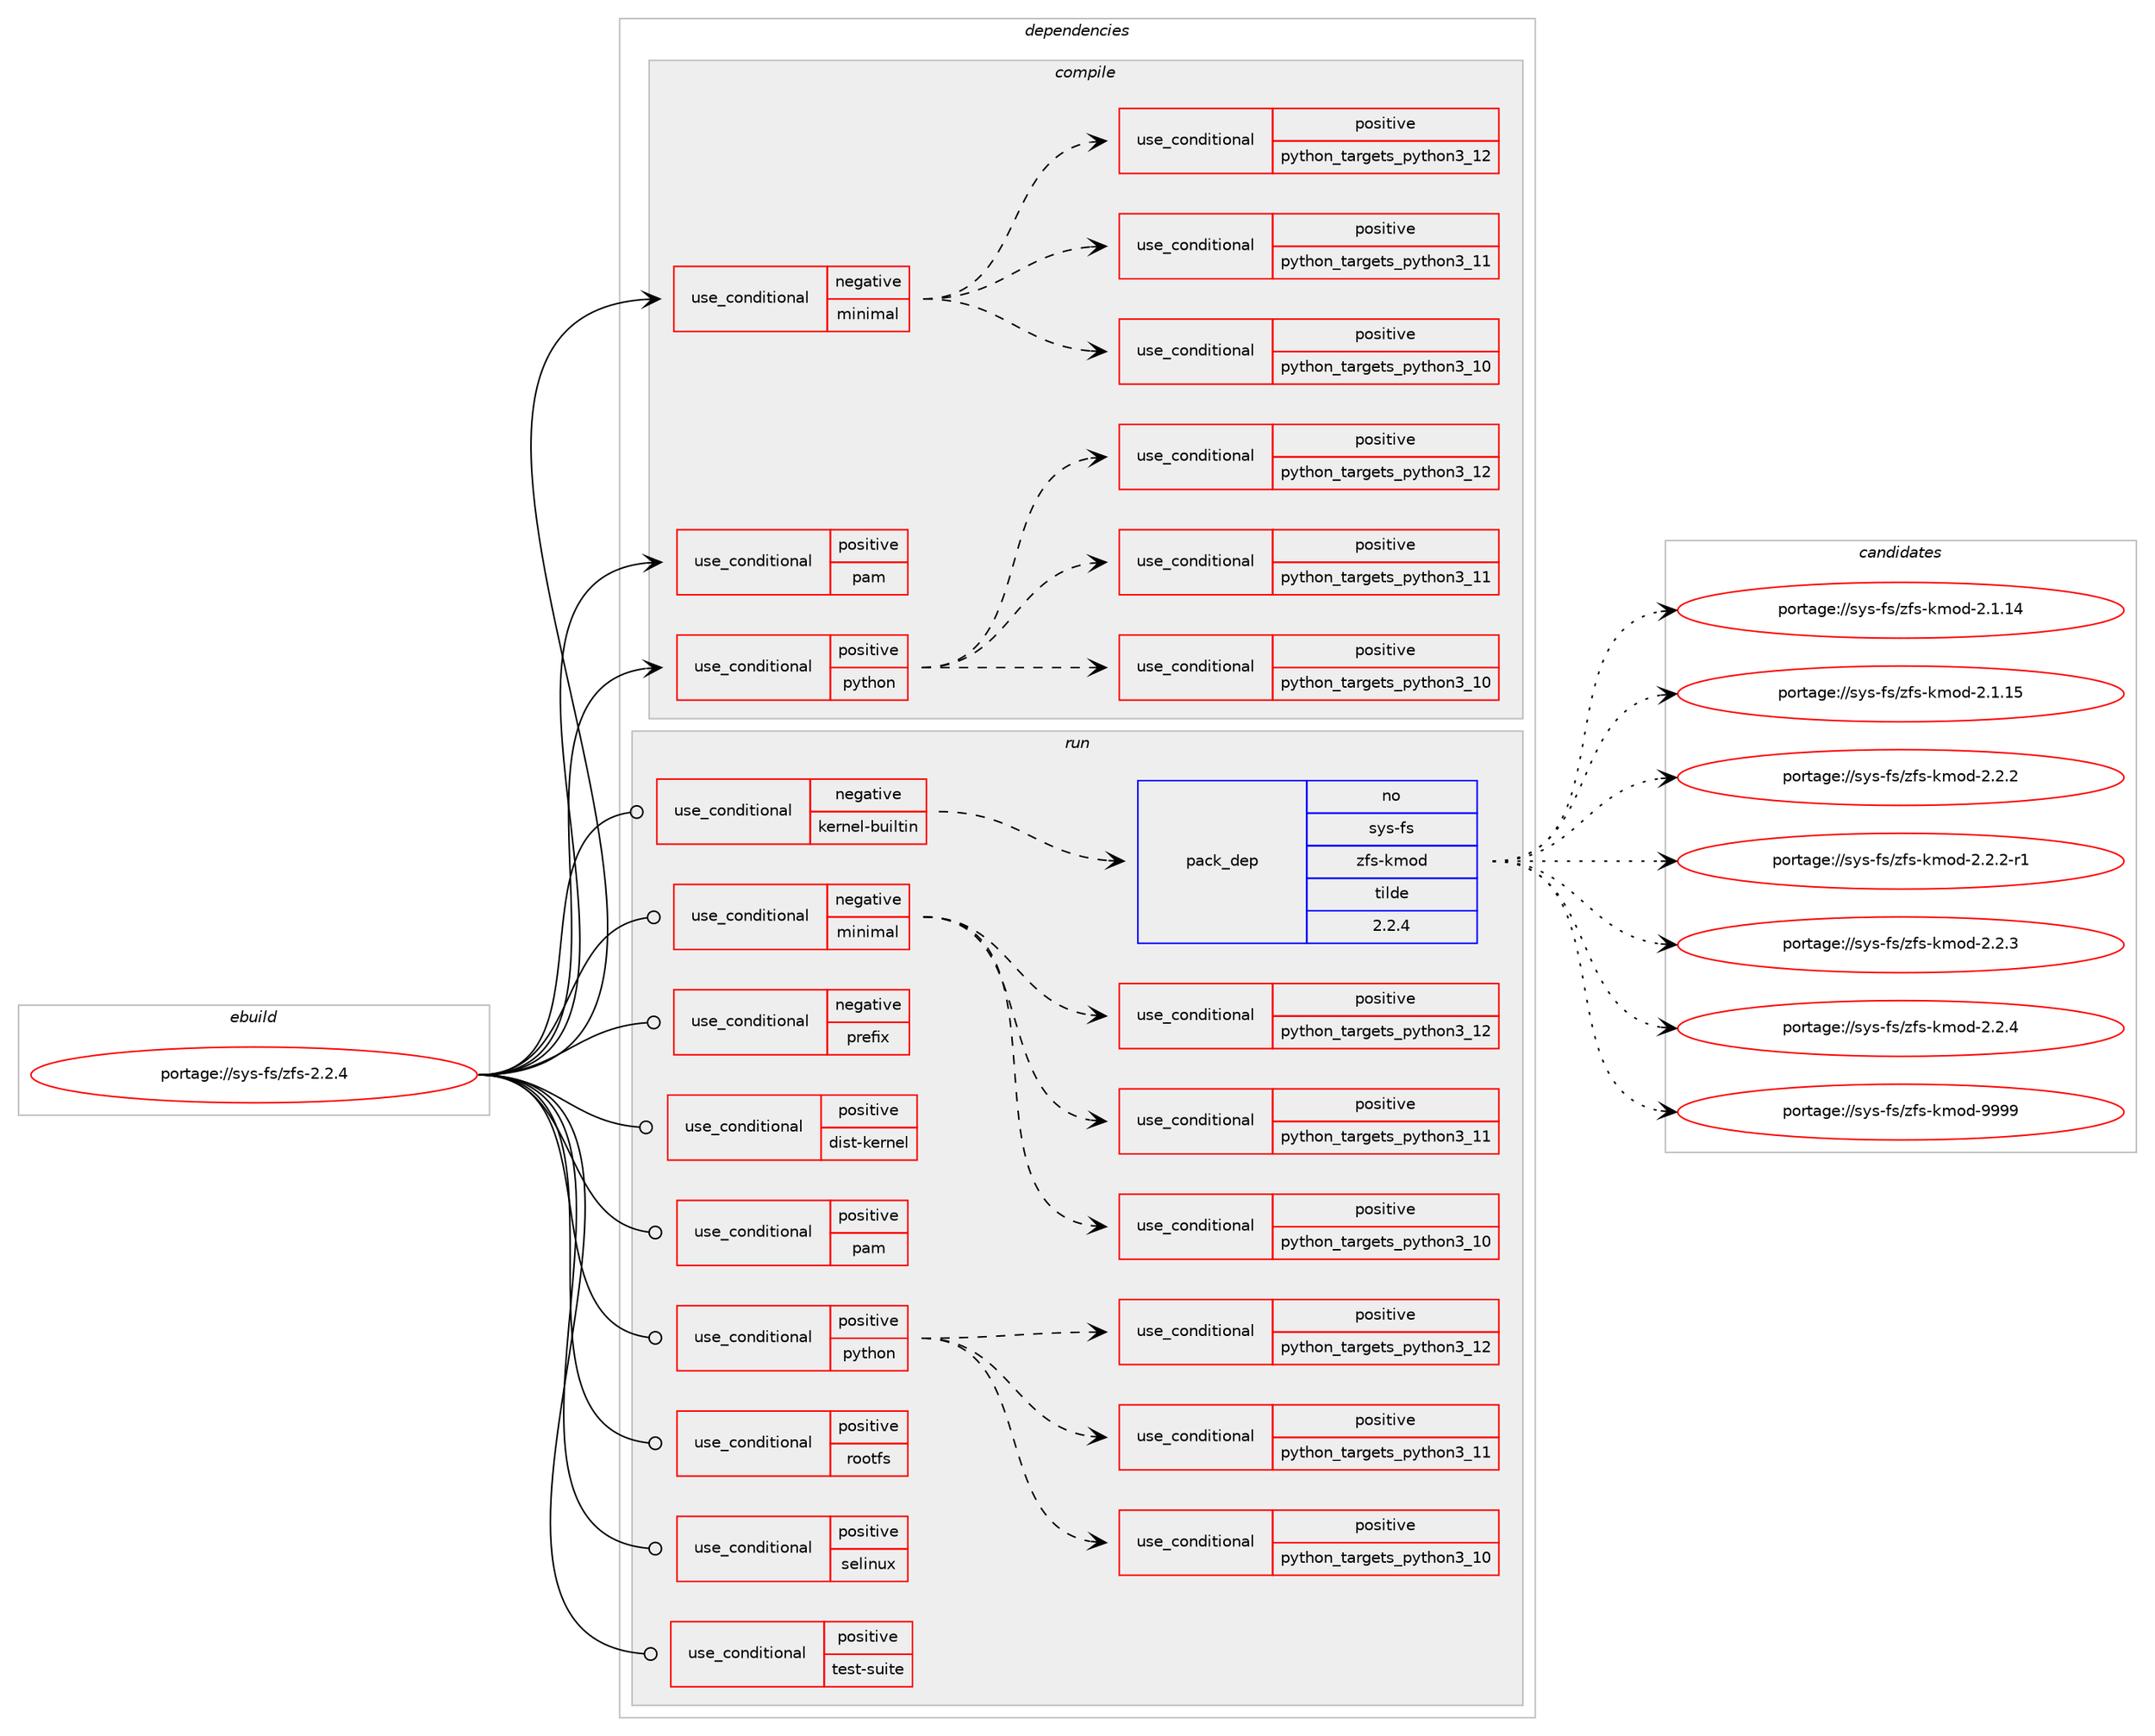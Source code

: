 digraph prolog {

# *************
# Graph options
# *************

newrank=true;
concentrate=true;
compound=true;
graph [rankdir=LR,fontname=Helvetica,fontsize=10,ranksep=1.5];#, ranksep=2.5, nodesep=0.2];
edge  [arrowhead=vee];
node  [fontname=Helvetica,fontsize=10];

# **********
# The ebuild
# **********

subgraph cluster_leftcol {
color=gray;
rank=same;
label=<<i>ebuild</i>>;
id [label="portage://sys-fs/zfs-2.2.4", color=red, width=4, href="../sys-fs/zfs-2.2.4.svg"];
}

# ****************
# The dependencies
# ****************

subgraph cluster_midcol {
color=gray;
label=<<i>dependencies</i>>;
subgraph cluster_compile {
fillcolor="#eeeeee";
style=filled;
label=<<i>compile</i>>;
subgraph cond113860 {
dependency219553 [label=<<TABLE BORDER="0" CELLBORDER="1" CELLSPACING="0" CELLPADDING="4"><TR><TD ROWSPAN="3" CELLPADDING="10">use_conditional</TD></TR><TR><TD>negative</TD></TR><TR><TD>minimal</TD></TR></TABLE>>, shape=none, color=red];
subgraph cond113861 {
dependency219554 [label=<<TABLE BORDER="0" CELLBORDER="1" CELLSPACING="0" CELLPADDING="4"><TR><TD ROWSPAN="3" CELLPADDING="10">use_conditional</TD></TR><TR><TD>positive</TD></TR><TR><TD>python_targets_python3_10</TD></TR></TABLE>>, shape=none, color=red];
# *** BEGIN UNKNOWN DEPENDENCY TYPE (TODO) ***
# dependency219554 -> package_dependency(portage://sys-fs/zfs-2.2.4,install,no,dev-lang,python,none,[,,],[slot(3.10)],[])
# *** END UNKNOWN DEPENDENCY TYPE (TODO) ***

}
dependency219553:e -> dependency219554:w [weight=20,style="dashed",arrowhead="vee"];
subgraph cond113862 {
dependency219555 [label=<<TABLE BORDER="0" CELLBORDER="1" CELLSPACING="0" CELLPADDING="4"><TR><TD ROWSPAN="3" CELLPADDING="10">use_conditional</TD></TR><TR><TD>positive</TD></TR><TR><TD>python_targets_python3_11</TD></TR></TABLE>>, shape=none, color=red];
# *** BEGIN UNKNOWN DEPENDENCY TYPE (TODO) ***
# dependency219555 -> package_dependency(portage://sys-fs/zfs-2.2.4,install,no,dev-lang,python,none,[,,],[slot(3.11)],[])
# *** END UNKNOWN DEPENDENCY TYPE (TODO) ***

}
dependency219553:e -> dependency219555:w [weight=20,style="dashed",arrowhead="vee"];
subgraph cond113863 {
dependency219556 [label=<<TABLE BORDER="0" CELLBORDER="1" CELLSPACING="0" CELLPADDING="4"><TR><TD ROWSPAN="3" CELLPADDING="10">use_conditional</TD></TR><TR><TD>positive</TD></TR><TR><TD>python_targets_python3_12</TD></TR></TABLE>>, shape=none, color=red];
# *** BEGIN UNKNOWN DEPENDENCY TYPE (TODO) ***
# dependency219556 -> package_dependency(portage://sys-fs/zfs-2.2.4,install,no,dev-lang,python,none,[,,],[slot(3.12)],[])
# *** END UNKNOWN DEPENDENCY TYPE (TODO) ***

}
dependency219553:e -> dependency219556:w [weight=20,style="dashed",arrowhead="vee"];
}
id:e -> dependency219553:w [weight=20,style="solid",arrowhead="vee"];
subgraph cond113864 {
dependency219557 [label=<<TABLE BORDER="0" CELLBORDER="1" CELLSPACING="0" CELLPADDING="4"><TR><TD ROWSPAN="3" CELLPADDING="10">use_conditional</TD></TR><TR><TD>positive</TD></TR><TR><TD>pam</TD></TR></TABLE>>, shape=none, color=red];
# *** BEGIN UNKNOWN DEPENDENCY TYPE (TODO) ***
# dependency219557 -> package_dependency(portage://sys-fs/zfs-2.2.4,install,no,sys-libs,pam,none,[,,],[],[])
# *** END UNKNOWN DEPENDENCY TYPE (TODO) ***

}
id:e -> dependency219557:w [weight=20,style="solid",arrowhead="vee"];
subgraph cond113865 {
dependency219558 [label=<<TABLE BORDER="0" CELLBORDER="1" CELLSPACING="0" CELLPADDING="4"><TR><TD ROWSPAN="3" CELLPADDING="10">use_conditional</TD></TR><TR><TD>positive</TD></TR><TR><TD>python</TD></TR></TABLE>>, shape=none, color=red];
subgraph cond113866 {
dependency219559 [label=<<TABLE BORDER="0" CELLBORDER="1" CELLSPACING="0" CELLPADDING="4"><TR><TD ROWSPAN="3" CELLPADDING="10">use_conditional</TD></TR><TR><TD>positive</TD></TR><TR><TD>python_targets_python3_10</TD></TR></TABLE>>, shape=none, color=red];
# *** BEGIN UNKNOWN DEPENDENCY TYPE (TODO) ***
# dependency219559 -> package_dependency(portage://sys-fs/zfs-2.2.4,install,no,dev-python,cffi,none,[,,],[],[use(optenable(python_targets_python3_10),negative),use(optenable(python_targets_python3_11),negative),use(optenable(python_targets_python3_12),negative)])
# *** END UNKNOWN DEPENDENCY TYPE (TODO) ***

}
dependency219558:e -> dependency219559:w [weight=20,style="dashed",arrowhead="vee"];
subgraph cond113867 {
dependency219560 [label=<<TABLE BORDER="0" CELLBORDER="1" CELLSPACING="0" CELLPADDING="4"><TR><TD ROWSPAN="3" CELLPADDING="10">use_conditional</TD></TR><TR><TD>positive</TD></TR><TR><TD>python_targets_python3_11</TD></TR></TABLE>>, shape=none, color=red];
# *** BEGIN UNKNOWN DEPENDENCY TYPE (TODO) ***
# dependency219560 -> package_dependency(portage://sys-fs/zfs-2.2.4,install,no,dev-python,cffi,none,[,,],[],[use(optenable(python_targets_python3_10),negative),use(optenable(python_targets_python3_11),negative),use(optenable(python_targets_python3_12),negative)])
# *** END UNKNOWN DEPENDENCY TYPE (TODO) ***

}
dependency219558:e -> dependency219560:w [weight=20,style="dashed",arrowhead="vee"];
subgraph cond113868 {
dependency219561 [label=<<TABLE BORDER="0" CELLBORDER="1" CELLSPACING="0" CELLPADDING="4"><TR><TD ROWSPAN="3" CELLPADDING="10">use_conditional</TD></TR><TR><TD>positive</TD></TR><TR><TD>python_targets_python3_12</TD></TR></TABLE>>, shape=none, color=red];
# *** BEGIN UNKNOWN DEPENDENCY TYPE (TODO) ***
# dependency219561 -> package_dependency(portage://sys-fs/zfs-2.2.4,install,no,dev-python,cffi,none,[,,],[],[use(optenable(python_targets_python3_10),negative),use(optenable(python_targets_python3_11),negative),use(optenable(python_targets_python3_12),negative)])
# *** END UNKNOWN DEPENDENCY TYPE (TODO) ***

}
dependency219558:e -> dependency219561:w [weight=20,style="dashed",arrowhead="vee"];
}
id:e -> dependency219558:w [weight=20,style="solid",arrowhead="vee"];
# *** BEGIN UNKNOWN DEPENDENCY TYPE (TODO) ***
# id -> package_dependency(portage://sys-fs/zfs-2.2.4,install,no,dev-libs,openssl,none,[,,],any_same_slot,[])
# *** END UNKNOWN DEPENDENCY TYPE (TODO) ***

# *** BEGIN UNKNOWN DEPENDENCY TYPE (TODO) ***
# id -> package_dependency(portage://sys-fs/zfs-2.2.4,install,no,net-libs,libtirpc,none,[,,],any_same_slot,[])
# *** END UNKNOWN DEPENDENCY TYPE (TODO) ***

# *** BEGIN UNKNOWN DEPENDENCY TYPE (TODO) ***
# id -> package_dependency(portage://sys-fs/zfs-2.2.4,install,no,sys-apps,util-linux,none,[,,],[],[])
# *** END UNKNOWN DEPENDENCY TYPE (TODO) ***

# *** BEGIN UNKNOWN DEPENDENCY TYPE (TODO) ***
# id -> package_dependency(portage://sys-fs/zfs-2.2.4,install,no,sys-libs,zlib,none,[,,],[],[])
# *** END UNKNOWN DEPENDENCY TYPE (TODO) ***

# *** BEGIN UNKNOWN DEPENDENCY TYPE (TODO) ***
# id -> package_dependency(portage://sys-fs/zfs-2.2.4,install,no,virtual,libudev,none,[,,],any_same_slot,[])
# *** END UNKNOWN DEPENDENCY TYPE (TODO) ***

}
subgraph cluster_compileandrun {
fillcolor="#eeeeee";
style=filled;
label=<<i>compile and run</i>>;
}
subgraph cluster_run {
fillcolor="#eeeeee";
style=filled;
label=<<i>run</i>>;
subgraph cond113869 {
dependency219562 [label=<<TABLE BORDER="0" CELLBORDER="1" CELLSPACING="0" CELLPADDING="4"><TR><TD ROWSPAN="3" CELLPADDING="10">use_conditional</TD></TR><TR><TD>negative</TD></TR><TR><TD>kernel-builtin</TD></TR></TABLE>>, shape=none, color=red];
subgraph pack102793 {
dependency219563 [label=<<TABLE BORDER="0" CELLBORDER="1" CELLSPACING="0" CELLPADDING="4" WIDTH="220"><TR><TD ROWSPAN="6" CELLPADDING="30">pack_dep</TD></TR><TR><TD WIDTH="110">no</TD></TR><TR><TD>sys-fs</TD></TR><TR><TD>zfs-kmod</TD></TR><TR><TD>tilde</TD></TR><TR><TD>2.2.4</TD></TR></TABLE>>, shape=none, color=blue];
}
dependency219562:e -> dependency219563:w [weight=20,style="dashed",arrowhead="vee"];
}
id:e -> dependency219562:w [weight=20,style="solid",arrowhead="odot"];
subgraph cond113870 {
dependency219564 [label=<<TABLE BORDER="0" CELLBORDER="1" CELLSPACING="0" CELLPADDING="4"><TR><TD ROWSPAN="3" CELLPADDING="10">use_conditional</TD></TR><TR><TD>negative</TD></TR><TR><TD>minimal</TD></TR></TABLE>>, shape=none, color=red];
subgraph cond113871 {
dependency219565 [label=<<TABLE BORDER="0" CELLBORDER="1" CELLSPACING="0" CELLPADDING="4"><TR><TD ROWSPAN="3" CELLPADDING="10">use_conditional</TD></TR><TR><TD>positive</TD></TR><TR><TD>python_targets_python3_10</TD></TR></TABLE>>, shape=none, color=red];
# *** BEGIN UNKNOWN DEPENDENCY TYPE (TODO) ***
# dependency219565 -> package_dependency(portage://sys-fs/zfs-2.2.4,run,no,dev-lang,python,none,[,,],[slot(3.10)],[])
# *** END UNKNOWN DEPENDENCY TYPE (TODO) ***

}
dependency219564:e -> dependency219565:w [weight=20,style="dashed",arrowhead="vee"];
subgraph cond113872 {
dependency219566 [label=<<TABLE BORDER="0" CELLBORDER="1" CELLSPACING="0" CELLPADDING="4"><TR><TD ROWSPAN="3" CELLPADDING="10">use_conditional</TD></TR><TR><TD>positive</TD></TR><TR><TD>python_targets_python3_11</TD></TR></TABLE>>, shape=none, color=red];
# *** BEGIN UNKNOWN DEPENDENCY TYPE (TODO) ***
# dependency219566 -> package_dependency(portage://sys-fs/zfs-2.2.4,run,no,dev-lang,python,none,[,,],[slot(3.11)],[])
# *** END UNKNOWN DEPENDENCY TYPE (TODO) ***

}
dependency219564:e -> dependency219566:w [weight=20,style="dashed",arrowhead="vee"];
subgraph cond113873 {
dependency219567 [label=<<TABLE BORDER="0" CELLBORDER="1" CELLSPACING="0" CELLPADDING="4"><TR><TD ROWSPAN="3" CELLPADDING="10">use_conditional</TD></TR><TR><TD>positive</TD></TR><TR><TD>python_targets_python3_12</TD></TR></TABLE>>, shape=none, color=red];
# *** BEGIN UNKNOWN DEPENDENCY TYPE (TODO) ***
# dependency219567 -> package_dependency(portage://sys-fs/zfs-2.2.4,run,no,dev-lang,python,none,[,,],[slot(3.12)],[])
# *** END UNKNOWN DEPENDENCY TYPE (TODO) ***

}
dependency219564:e -> dependency219567:w [weight=20,style="dashed",arrowhead="vee"];
}
id:e -> dependency219564:w [weight=20,style="solid",arrowhead="odot"];
subgraph cond113874 {
dependency219568 [label=<<TABLE BORDER="0" CELLBORDER="1" CELLSPACING="0" CELLPADDING="4"><TR><TD ROWSPAN="3" CELLPADDING="10">use_conditional</TD></TR><TR><TD>negative</TD></TR><TR><TD>prefix</TD></TR></TABLE>>, shape=none, color=red];
# *** BEGIN UNKNOWN DEPENDENCY TYPE (TODO) ***
# dependency219568 -> package_dependency(portage://sys-fs/zfs-2.2.4,run,no,virtual,udev,none,[,,],[],[])
# *** END UNKNOWN DEPENDENCY TYPE (TODO) ***

}
id:e -> dependency219568:w [weight=20,style="solid",arrowhead="odot"];
subgraph cond113875 {
dependency219569 [label=<<TABLE BORDER="0" CELLBORDER="1" CELLSPACING="0" CELLPADDING="4"><TR><TD ROWSPAN="3" CELLPADDING="10">use_conditional</TD></TR><TR><TD>positive</TD></TR><TR><TD>dist-kernel</TD></TR></TABLE>>, shape=none, color=red];
# *** BEGIN UNKNOWN DEPENDENCY TYPE (TODO) ***
# dependency219569 -> package_dependency(portage://sys-fs/zfs-2.2.4,run,no,virtual,dist-kernel,none,[,,],any_same_slot,[])
# *** END UNKNOWN DEPENDENCY TYPE (TODO) ***

}
id:e -> dependency219569:w [weight=20,style="solid",arrowhead="odot"];
subgraph cond113876 {
dependency219570 [label=<<TABLE BORDER="0" CELLBORDER="1" CELLSPACING="0" CELLPADDING="4"><TR><TD ROWSPAN="3" CELLPADDING="10">use_conditional</TD></TR><TR><TD>positive</TD></TR><TR><TD>pam</TD></TR></TABLE>>, shape=none, color=red];
# *** BEGIN UNKNOWN DEPENDENCY TYPE (TODO) ***
# dependency219570 -> package_dependency(portage://sys-fs/zfs-2.2.4,run,no,sys-libs,pam,none,[,,],[],[])
# *** END UNKNOWN DEPENDENCY TYPE (TODO) ***

}
id:e -> dependency219570:w [weight=20,style="solid",arrowhead="odot"];
subgraph cond113877 {
dependency219571 [label=<<TABLE BORDER="0" CELLBORDER="1" CELLSPACING="0" CELLPADDING="4"><TR><TD ROWSPAN="3" CELLPADDING="10">use_conditional</TD></TR><TR><TD>positive</TD></TR><TR><TD>python</TD></TR></TABLE>>, shape=none, color=red];
subgraph cond113878 {
dependency219572 [label=<<TABLE BORDER="0" CELLBORDER="1" CELLSPACING="0" CELLPADDING="4"><TR><TD ROWSPAN="3" CELLPADDING="10">use_conditional</TD></TR><TR><TD>positive</TD></TR><TR><TD>python_targets_python3_10</TD></TR></TABLE>>, shape=none, color=red];
# *** BEGIN UNKNOWN DEPENDENCY TYPE (TODO) ***
# dependency219572 -> package_dependency(portage://sys-fs/zfs-2.2.4,run,no,dev-python,cffi,none,[,,],[],[use(optenable(python_targets_python3_10),negative),use(optenable(python_targets_python3_11),negative),use(optenable(python_targets_python3_12),negative)])
# *** END UNKNOWN DEPENDENCY TYPE (TODO) ***

}
dependency219571:e -> dependency219572:w [weight=20,style="dashed",arrowhead="vee"];
subgraph cond113879 {
dependency219573 [label=<<TABLE BORDER="0" CELLBORDER="1" CELLSPACING="0" CELLPADDING="4"><TR><TD ROWSPAN="3" CELLPADDING="10">use_conditional</TD></TR><TR><TD>positive</TD></TR><TR><TD>python_targets_python3_11</TD></TR></TABLE>>, shape=none, color=red];
# *** BEGIN UNKNOWN DEPENDENCY TYPE (TODO) ***
# dependency219573 -> package_dependency(portage://sys-fs/zfs-2.2.4,run,no,dev-python,cffi,none,[,,],[],[use(optenable(python_targets_python3_10),negative),use(optenable(python_targets_python3_11),negative),use(optenable(python_targets_python3_12),negative)])
# *** END UNKNOWN DEPENDENCY TYPE (TODO) ***

}
dependency219571:e -> dependency219573:w [weight=20,style="dashed",arrowhead="vee"];
subgraph cond113880 {
dependency219574 [label=<<TABLE BORDER="0" CELLBORDER="1" CELLSPACING="0" CELLPADDING="4"><TR><TD ROWSPAN="3" CELLPADDING="10">use_conditional</TD></TR><TR><TD>positive</TD></TR><TR><TD>python_targets_python3_12</TD></TR></TABLE>>, shape=none, color=red];
# *** BEGIN UNKNOWN DEPENDENCY TYPE (TODO) ***
# dependency219574 -> package_dependency(portage://sys-fs/zfs-2.2.4,run,no,dev-python,cffi,none,[,,],[],[use(optenable(python_targets_python3_10),negative),use(optenable(python_targets_python3_11),negative),use(optenable(python_targets_python3_12),negative)])
# *** END UNKNOWN DEPENDENCY TYPE (TODO) ***

}
dependency219571:e -> dependency219574:w [weight=20,style="dashed",arrowhead="vee"];
}
id:e -> dependency219571:w [weight=20,style="solid",arrowhead="odot"];
subgraph cond113881 {
dependency219575 [label=<<TABLE BORDER="0" CELLBORDER="1" CELLSPACING="0" CELLPADDING="4"><TR><TD ROWSPAN="3" CELLPADDING="10">use_conditional</TD></TR><TR><TD>positive</TD></TR><TR><TD>rootfs</TD></TR></TABLE>>, shape=none, color=red];
# *** BEGIN UNKNOWN DEPENDENCY TYPE (TODO) ***
# dependency219575 -> package_dependency(portage://sys-fs/zfs-2.2.4,run,no,app-alternatives,cpio,none,[,,],[],[])
# *** END UNKNOWN DEPENDENCY TYPE (TODO) ***

# *** BEGIN UNKNOWN DEPENDENCY TYPE (TODO) ***
# dependency219575 -> package_dependency(portage://sys-fs/zfs-2.2.4,run,no,app-misc,pax-utils,none,[,,],[],[])
# *** END UNKNOWN DEPENDENCY TYPE (TODO) ***

}
id:e -> dependency219575:w [weight=20,style="solid",arrowhead="odot"];
subgraph cond113882 {
dependency219576 [label=<<TABLE BORDER="0" CELLBORDER="1" CELLSPACING="0" CELLPADDING="4"><TR><TD ROWSPAN="3" CELLPADDING="10">use_conditional</TD></TR><TR><TD>positive</TD></TR><TR><TD>selinux</TD></TR></TABLE>>, shape=none, color=red];
# *** BEGIN UNKNOWN DEPENDENCY TYPE (TODO) ***
# dependency219576 -> package_dependency(portage://sys-fs/zfs-2.2.4,run,no,sec-policy,selinux-zfs,none,[,,],[],[])
# *** END UNKNOWN DEPENDENCY TYPE (TODO) ***

}
id:e -> dependency219576:w [weight=20,style="solid",arrowhead="odot"];
subgraph cond113883 {
dependency219577 [label=<<TABLE BORDER="0" CELLBORDER="1" CELLSPACING="0" CELLPADDING="4"><TR><TD ROWSPAN="3" CELLPADDING="10">use_conditional</TD></TR><TR><TD>positive</TD></TR><TR><TD>test-suite</TD></TR></TABLE>>, shape=none, color=red];
# *** BEGIN UNKNOWN DEPENDENCY TYPE (TODO) ***
# dependency219577 -> package_dependency(portage://sys-fs/zfs-2.2.4,run,no,app-shells,ksh,none,[,,],[],[])
# *** END UNKNOWN DEPENDENCY TYPE (TODO) ***

# *** BEGIN UNKNOWN DEPENDENCY TYPE (TODO) ***
# dependency219577 -> package_dependency(portage://sys-fs/zfs-2.2.4,run,no,sys-apps,kmod,none,[,,],[],[use(enable(tools),none)])
# *** END UNKNOWN DEPENDENCY TYPE (TODO) ***

# *** BEGIN UNKNOWN DEPENDENCY TYPE (TODO) ***
# dependency219577 -> package_dependency(portage://sys-fs/zfs-2.2.4,run,no,sys-apps,util-linux,none,[,,],[],[])
# *** END UNKNOWN DEPENDENCY TYPE (TODO) ***

# *** BEGIN UNKNOWN DEPENDENCY TYPE (TODO) ***
# dependency219577 -> package_dependency(portage://sys-fs/zfs-2.2.4,run,no,app-alternatives,bc,none,[,,],[],[])
# *** END UNKNOWN DEPENDENCY TYPE (TODO) ***

# *** BEGIN UNKNOWN DEPENDENCY TYPE (TODO) ***
# dependency219577 -> package_dependency(portage://sys-fs/zfs-2.2.4,run,no,sys-block,parted,none,[,,],[],[])
# *** END UNKNOWN DEPENDENCY TYPE (TODO) ***

# *** BEGIN UNKNOWN DEPENDENCY TYPE (TODO) ***
# dependency219577 -> package_dependency(portage://sys-fs/zfs-2.2.4,run,no,sys-fs,lsscsi,none,[,,],[],[])
# *** END UNKNOWN DEPENDENCY TYPE (TODO) ***

# *** BEGIN UNKNOWN DEPENDENCY TYPE (TODO) ***
# dependency219577 -> package_dependency(portage://sys-fs/zfs-2.2.4,run,no,sys-fs,mdadm,none,[,,],[],[])
# *** END UNKNOWN DEPENDENCY TYPE (TODO) ***

# *** BEGIN UNKNOWN DEPENDENCY TYPE (TODO) ***
# dependency219577 -> package_dependency(portage://sys-fs/zfs-2.2.4,run,no,sys-process,procps,none,[,,],[],[])
# *** END UNKNOWN DEPENDENCY TYPE (TODO) ***

}
id:e -> dependency219577:w [weight=20,style="solid",arrowhead="odot"];
# *** BEGIN UNKNOWN DEPENDENCY TYPE (TODO) ***
# id -> package_dependency(portage://sys-fs/zfs-2.2.4,run,no,app-alternatives,awk,none,[,,],[],[])
# *** END UNKNOWN DEPENDENCY TYPE (TODO) ***

# *** BEGIN UNKNOWN DEPENDENCY TYPE (TODO) ***
# id -> package_dependency(portage://sys-fs/zfs-2.2.4,run,no,dev-libs,openssl,none,[,,],any_same_slot,[])
# *** END UNKNOWN DEPENDENCY TYPE (TODO) ***

# *** BEGIN UNKNOWN DEPENDENCY TYPE (TODO) ***
# id -> package_dependency(portage://sys-fs/zfs-2.2.4,run,no,net-libs,libtirpc,none,[,,],any_same_slot,[])
# *** END UNKNOWN DEPENDENCY TYPE (TODO) ***

# *** BEGIN UNKNOWN DEPENDENCY TYPE (TODO) ***
# id -> package_dependency(portage://sys-fs/zfs-2.2.4,run,no,sys-apps,util-linux,none,[,,],[],[])
# *** END UNKNOWN DEPENDENCY TYPE (TODO) ***

# *** BEGIN UNKNOWN DEPENDENCY TYPE (TODO) ***
# id -> package_dependency(portage://sys-fs/zfs-2.2.4,run,no,sys-fs,udev-init-scripts,none,[,,],[],[])
# *** END UNKNOWN DEPENDENCY TYPE (TODO) ***

# *** BEGIN UNKNOWN DEPENDENCY TYPE (TODO) ***
# id -> package_dependency(portage://sys-fs/zfs-2.2.4,run,no,sys-libs,zlib,none,[,,],[],[])
# *** END UNKNOWN DEPENDENCY TYPE (TODO) ***

# *** BEGIN UNKNOWN DEPENDENCY TYPE (TODO) ***
# id -> package_dependency(portage://sys-fs/zfs-2.2.4,run,no,virtual,libudev,none,[,,],any_same_slot,[])
# *** END UNKNOWN DEPENDENCY TYPE (TODO) ***

}
}

# **************
# The candidates
# **************

subgraph cluster_choices {
rank=same;
color=gray;
label=<<i>candidates</i>>;

subgraph choice102793 {
color=black;
nodesep=1;
choice11512111545102115471221021154510710911110045504649464952 [label="portage://sys-fs/zfs-kmod-2.1.14", color=red, width=4,href="../sys-fs/zfs-kmod-2.1.14.svg"];
choice11512111545102115471221021154510710911110045504649464953 [label="portage://sys-fs/zfs-kmod-2.1.15", color=red, width=4,href="../sys-fs/zfs-kmod-2.1.15.svg"];
choice115121115451021154712210211545107109111100455046504650 [label="portage://sys-fs/zfs-kmod-2.2.2", color=red, width=4,href="../sys-fs/zfs-kmod-2.2.2.svg"];
choice1151211154510211547122102115451071091111004550465046504511449 [label="portage://sys-fs/zfs-kmod-2.2.2-r1", color=red, width=4,href="../sys-fs/zfs-kmod-2.2.2-r1.svg"];
choice115121115451021154712210211545107109111100455046504651 [label="portage://sys-fs/zfs-kmod-2.2.3", color=red, width=4,href="../sys-fs/zfs-kmod-2.2.3.svg"];
choice115121115451021154712210211545107109111100455046504652 [label="portage://sys-fs/zfs-kmod-2.2.4", color=red, width=4,href="../sys-fs/zfs-kmod-2.2.4.svg"];
choice1151211154510211547122102115451071091111004557575757 [label="portage://sys-fs/zfs-kmod-9999", color=red, width=4,href="../sys-fs/zfs-kmod-9999.svg"];
dependency219563:e -> choice11512111545102115471221021154510710911110045504649464952:w [style=dotted,weight="100"];
dependency219563:e -> choice11512111545102115471221021154510710911110045504649464953:w [style=dotted,weight="100"];
dependency219563:e -> choice115121115451021154712210211545107109111100455046504650:w [style=dotted,weight="100"];
dependency219563:e -> choice1151211154510211547122102115451071091111004550465046504511449:w [style=dotted,weight="100"];
dependency219563:e -> choice115121115451021154712210211545107109111100455046504651:w [style=dotted,weight="100"];
dependency219563:e -> choice115121115451021154712210211545107109111100455046504652:w [style=dotted,weight="100"];
dependency219563:e -> choice1151211154510211547122102115451071091111004557575757:w [style=dotted,weight="100"];
}
}

}

